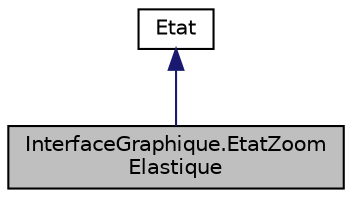 digraph "InterfaceGraphique.EtatZoomElastique"
{
  edge [fontname="Helvetica",fontsize="10",labelfontname="Helvetica",labelfontsize="10"];
  node [fontname="Helvetica",fontsize="10",shape=record];
  Node1 [label="InterfaceGraphique.EtatZoom\lElastique",height=0.2,width=0.4,color="black", fillcolor="grey75", style="filled", fontcolor="black"];
  Node2 -> Node1 [dir="back",color="midnightblue",fontsize="10",style="solid",fontname="Helvetica"];
  Node2 [label="Etat",height=0.2,width=0.4,color="black", fillcolor="white", style="filled",URL="$d3/d80/class_interface_graphique_1_1_etat.html",tooltip="Etat abstrait du patron State. "];
}

